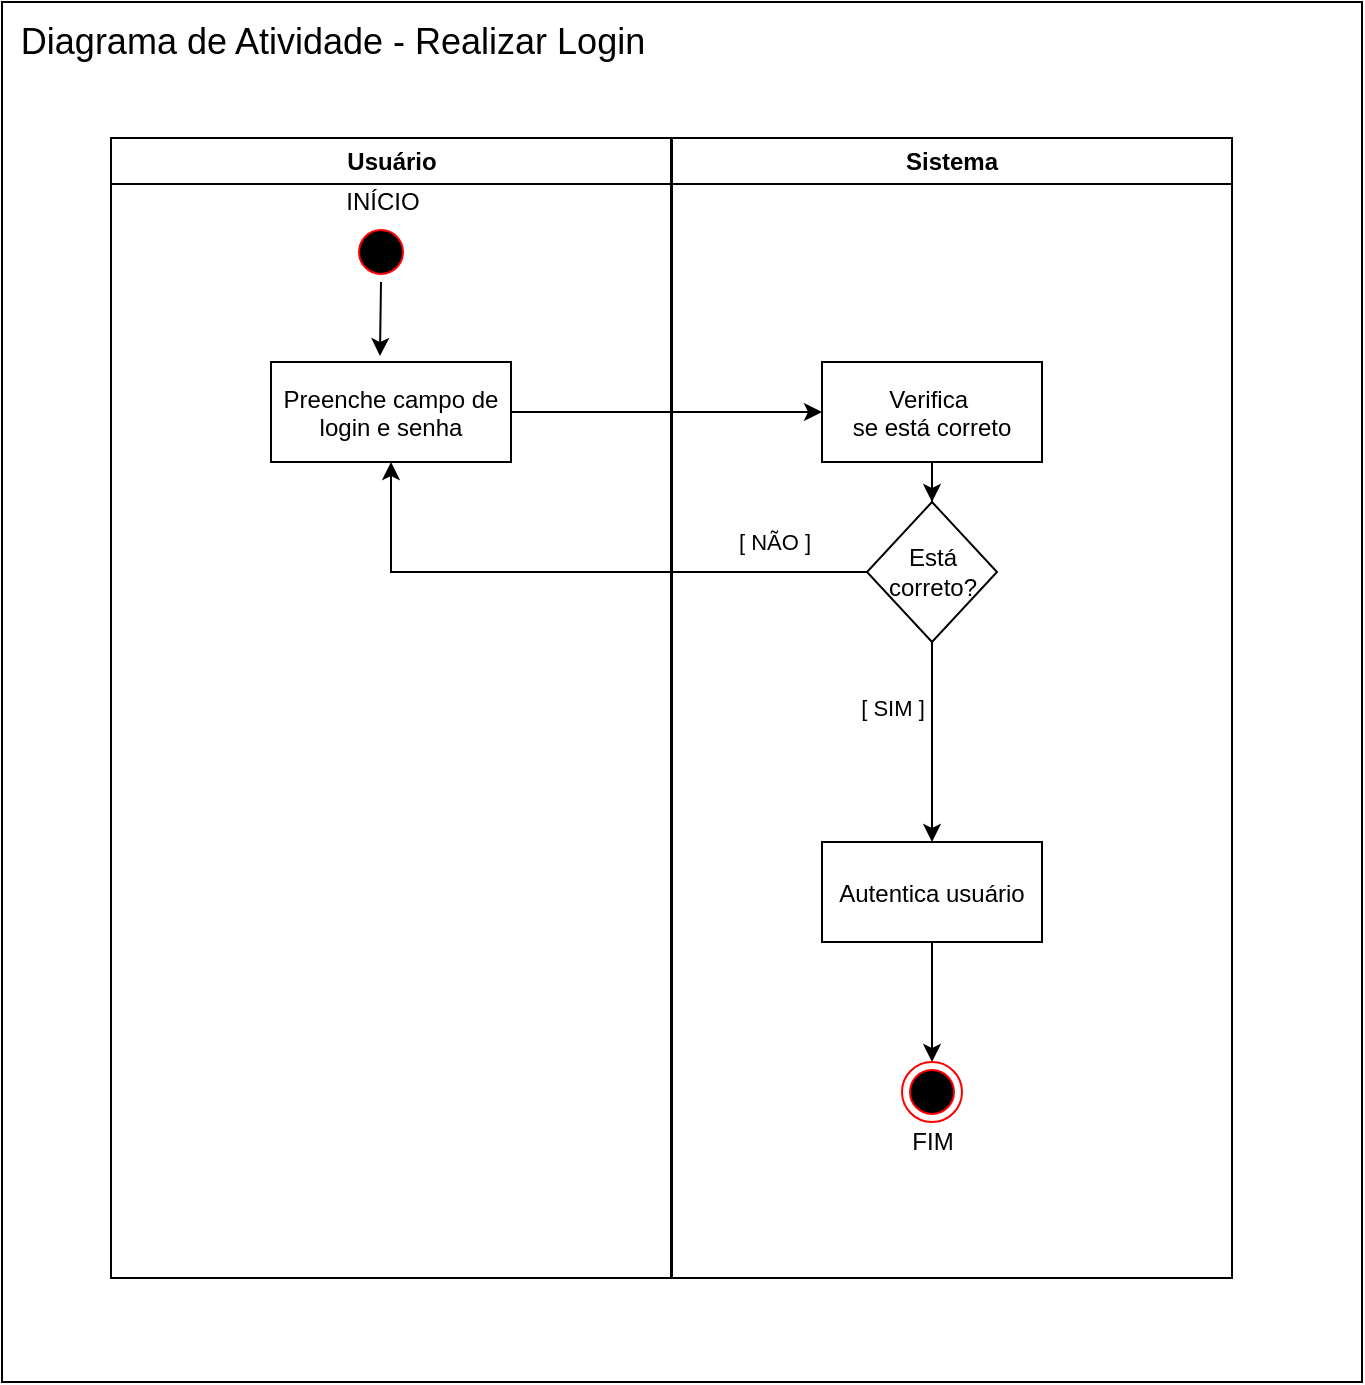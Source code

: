 <mxfile version="13.6.2" type="device"><diagram name="Page-1" id="e7e014a7-5840-1c2e-5031-d8a46d1fe8dd"><mxGraphModel dx="1312" dy="806" grid="1" gridSize="10" guides="1" tooltips="1" connect="1" arrows="1" fold="1" page="1" pageScale="1" pageWidth="1169" pageHeight="826" background="#ffffff" math="0" shadow="0"><root><mxCell id="0"/><mxCell id="1" parent="0"/><mxCell id="9m9pYbjWSnU3xVnYM4Ge-57" value="" style="rounded=0;whiteSpace=wrap;html=1;" vertex="1" parent="1"><mxGeometry x="110" y="60" width="680" height="690" as="geometry"/></mxCell><mxCell id="9m9pYbjWSnU3xVnYM4Ge-58" value="&lt;span style=&quot;font-size: 18px&quot;&gt;Diagrama de Atividade - Realizar Login&lt;br&gt;&lt;/span&gt;" style="text;html=1;align=center;verticalAlign=middle;resizable=0;points=[];autosize=1;" vertex="1" parent="1"><mxGeometry x="110" y="70" width="330" height="20" as="geometry"/></mxCell><mxCell id="2" value="Usuário" style="swimlane;whiteSpace=wrap;startSize=23;" parent="1" vertex="1"><mxGeometry x="164.5" y="128" width="280" height="570" as="geometry"/></mxCell><mxCell id="9m9pYbjWSnU3xVnYM4Ge-43" style="edgeStyle=orthogonalEdgeStyle;rounded=0;orthogonalLoop=1;jettySize=auto;html=1;exitX=0.5;exitY=1;exitDx=0;exitDy=0;entryX=0.454;entryY=-0.06;entryDx=0;entryDy=0;entryPerimeter=0;" edge="1" parent="2" source="5" target="7"><mxGeometry relative="1" as="geometry"/></mxCell><mxCell id="5" value="" style="ellipse;shape=startState;fillColor=#000000;strokeColor=#ff0000;" parent="2" vertex="1"><mxGeometry x="120" y="42" width="30" height="30" as="geometry"/></mxCell><mxCell id="7" value="Preenche campo de &#10;login e senha" style="" parent="2" vertex="1"><mxGeometry x="80" y="112" width="120" height="50" as="geometry"/></mxCell><mxCell id="9m9pYbjWSnU3xVnYM4Ge-52" value="INÍCIO" style="text;html=1;align=center;verticalAlign=middle;resizable=0;points=[];autosize=1;" vertex="1" parent="2"><mxGeometry x="110" y="22" width="50" height="20" as="geometry"/></mxCell><mxCell id="3" value="Sistema" style="swimlane;whiteSpace=wrap" parent="1" vertex="1"><mxGeometry x="445" y="128" width="280" height="570" as="geometry"/></mxCell><mxCell id="9m9pYbjWSnU3xVnYM4Ge-50" style="edgeStyle=orthogonalEdgeStyle;rounded=0;orthogonalLoop=1;jettySize=auto;html=1;" edge="1" parent="3" source="18" target="9m9pYbjWSnU3xVnYM4Ge-49"><mxGeometry relative="1" as="geometry"/></mxCell><mxCell id="18" value="Autentica usuário" style="" parent="3" vertex="1"><mxGeometry x="75" y="352" width="110" height="50" as="geometry"/></mxCell><mxCell id="9m9pYbjWSnU3xVnYM4Ge-46" style="edgeStyle=orthogonalEdgeStyle;rounded=0;orthogonalLoop=1;jettySize=auto;html=1;entryX=0.5;entryY=0;entryDx=0;entryDy=0;" edge="1" parent="3" source="8" target="9m9pYbjWSnU3xVnYM4Ge-41"><mxGeometry relative="1" as="geometry"/></mxCell><mxCell id="8" value="Verifica &#10;se está correto" style="" parent="3" vertex="1"><mxGeometry x="75" y="112" width="110" height="50" as="geometry"/></mxCell><mxCell id="9m9pYbjWSnU3xVnYM4Ge-47" style="edgeStyle=orthogonalEdgeStyle;rounded=0;orthogonalLoop=1;jettySize=auto;html=1;entryX=0.5;entryY=0;entryDx=0;entryDy=0;" edge="1" parent="3" source="9m9pYbjWSnU3xVnYM4Ge-41" target="18"><mxGeometry relative="1" as="geometry"/></mxCell><mxCell id="9m9pYbjWSnU3xVnYM4Ge-41" value="Está correto?" style="rhombus;whiteSpace=wrap;html=1;" vertex="1" parent="3"><mxGeometry x="97.5" y="182" width="65" height="70" as="geometry"/></mxCell><mxCell id="9m9pYbjWSnU3xVnYM4Ge-49" value="" style="ellipse;html=1;shape=endState;fillColor=#000000;strokeColor=#ff0000;" vertex="1" parent="3"><mxGeometry x="115" y="462" width="30" height="30" as="geometry"/></mxCell><mxCell id="9m9pYbjWSnU3xVnYM4Ge-51" value="FIM" style="text;html=1;align=center;verticalAlign=middle;resizable=0;points=[];autosize=1;" vertex="1" parent="3"><mxGeometry x="110" y="492" width="40" height="20" as="geometry"/></mxCell><mxCell id="9m9pYbjWSnU3xVnYM4Ge-54" value="&lt;span style=&quot;font-size: 11px ; background-color: rgb(255 , 255 , 255)&quot;&gt;[ SIM ]&lt;/span&gt;" style="text;html=1;align=center;verticalAlign=middle;resizable=0;points=[];autosize=1;" vertex="1" parent="3"><mxGeometry x="85" y="275" width="50" height="20" as="geometry"/></mxCell><mxCell id="9m9pYbjWSnU3xVnYM4Ge-42" style="edgeStyle=orthogonalEdgeStyle;rounded=0;orthogonalLoop=1;jettySize=auto;html=1;exitX=0;exitY=0.5;exitDx=0;exitDy=0;entryX=0.5;entryY=1;entryDx=0;entryDy=0;" edge="1" parent="1" source="9m9pYbjWSnU3xVnYM4Ge-41" target="7"><mxGeometry relative="1" as="geometry"><mxPoint x="280" y="290" as="targetPoint"/></mxGeometry></mxCell><mxCell id="9m9pYbjWSnU3xVnYM4Ge-45" value="[ NÃO ]" style="edgeLabel;html=1;align=center;verticalAlign=middle;resizable=0;points=[];" vertex="1" connectable="0" parent="9m9pYbjWSnU3xVnYM4Ge-42"><mxGeometry x="-0.537" y="-1" relative="1" as="geometry"><mxPoint x="20.83" y="-14" as="offset"/></mxGeometry></mxCell><mxCell id="9m9pYbjWSnU3xVnYM4Ge-44" style="edgeStyle=orthogonalEdgeStyle;rounded=0;orthogonalLoop=1;jettySize=auto;html=1;entryX=0;entryY=0.5;entryDx=0;entryDy=0;" edge="1" parent="1" source="7" target="8"><mxGeometry relative="1" as="geometry"/></mxCell></root></mxGraphModel></diagram></mxfile>